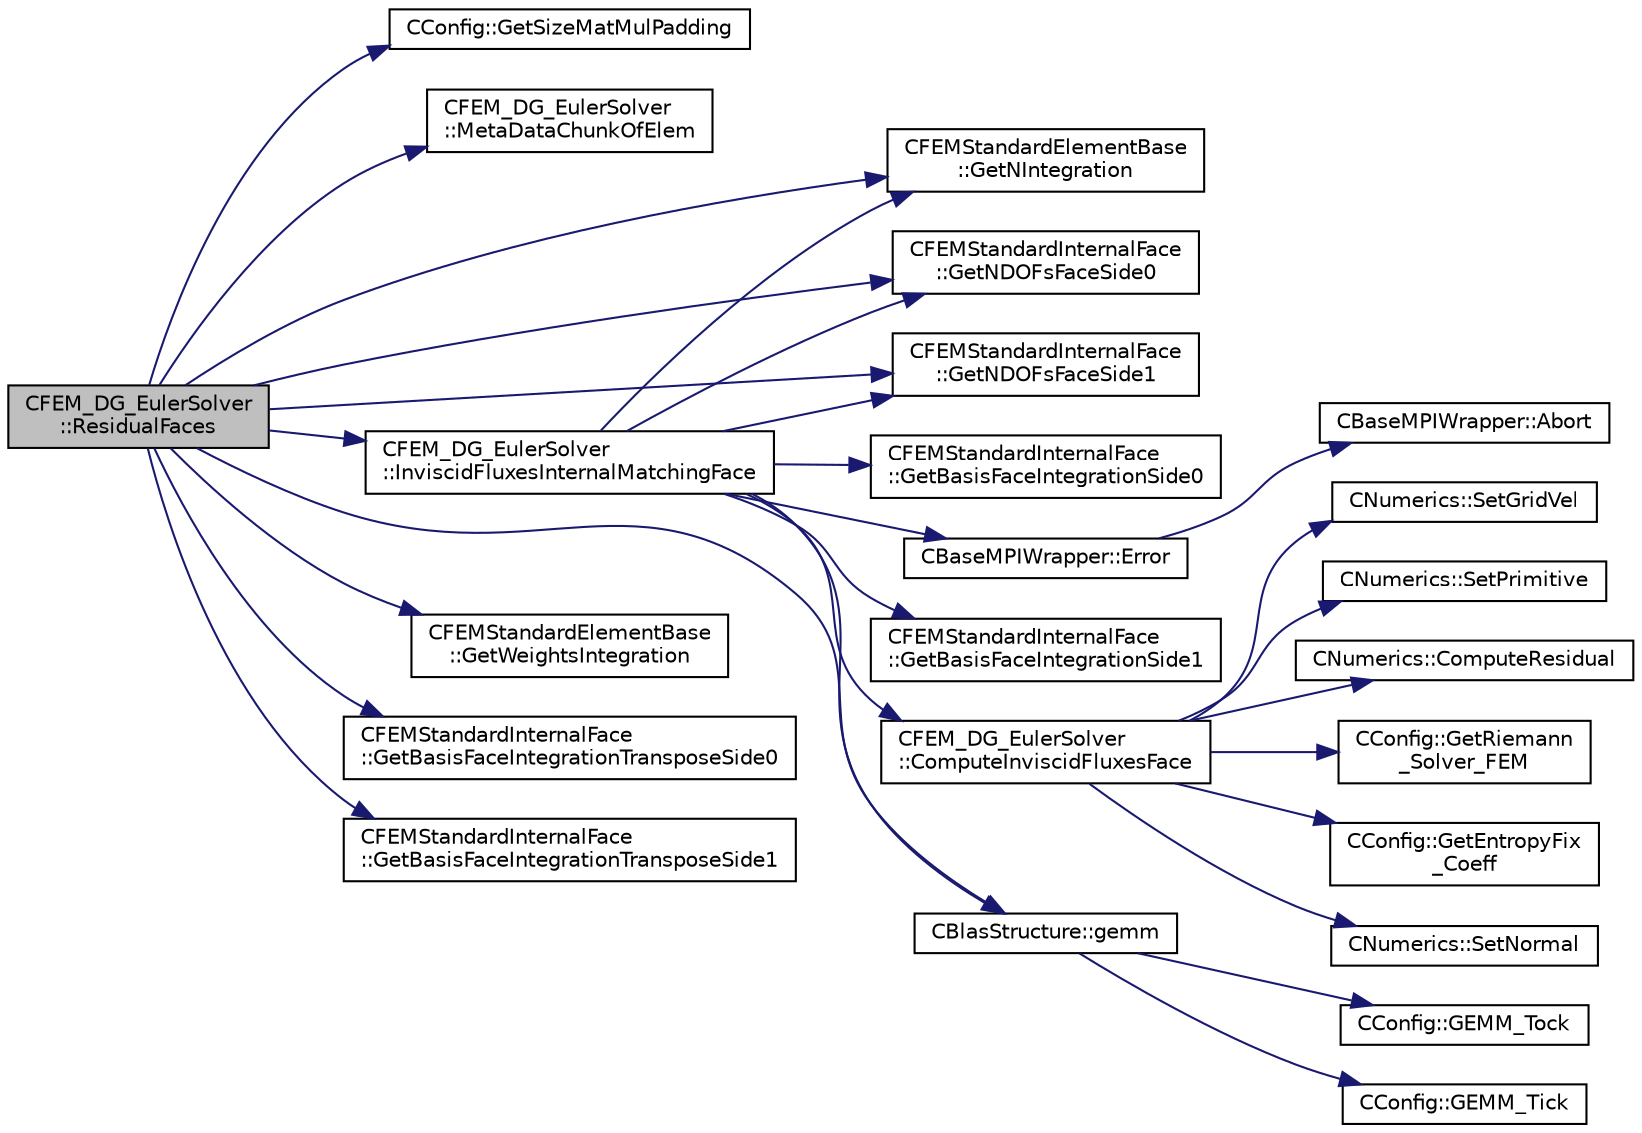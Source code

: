 digraph "CFEM_DG_EulerSolver::ResidualFaces"
{
  edge [fontname="Helvetica",fontsize="10",labelfontname="Helvetica",labelfontsize="10"];
  node [fontname="Helvetica",fontsize="10",shape=record];
  rankdir="LR";
  Node1516 [label="CFEM_DG_EulerSolver\l::ResidualFaces",height=0.2,width=0.4,color="black", fillcolor="grey75", style="filled", fontcolor="black"];
  Node1516 -> Node1517 [color="midnightblue",fontsize="10",style="solid",fontname="Helvetica"];
  Node1517 [label="CConfig::GetSizeMatMulPadding",height=0.2,width=0.4,color="black", fillcolor="white", style="filled",URL="$class_c_config.html#aea5478f0851e4cb4d11c262fb6c6e8c4",tooltip="Function to make available the matrix size in vectorization in order to optimize the gemm performance..."];
  Node1516 -> Node1518 [color="midnightblue",fontsize="10",style="solid",fontname="Helvetica"];
  Node1518 [label="CFEM_DG_EulerSolver\l::MetaDataChunkOfElem",height=0.2,width=0.4,color="black", fillcolor="white", style="filled",URL="$class_c_f_e_m___d_g___euler_solver.html#ad358fa06c0e5b2762ad3258eb2c677e2",tooltip="Template function, which determines some meta data for the chunk of elements/faces that must be treat..."];
  Node1516 -> Node1519 [color="midnightblue",fontsize="10",style="solid",fontname="Helvetica"];
  Node1519 [label="CFEMStandardElementBase\l::GetNIntegration",height=0.2,width=0.4,color="black", fillcolor="white", style="filled",URL="$class_c_f_e_m_standard_element_base.html#aa5ad06a05a1d7b66bccca65521168a3b",tooltip="Function, which makes available the number of integration points for this standard element..."];
  Node1516 -> Node1520 [color="midnightblue",fontsize="10",style="solid",fontname="Helvetica"];
  Node1520 [label="CFEMStandardElementBase\l::GetWeightsIntegration",height=0.2,width=0.4,color="black", fillcolor="white", style="filled",URL="$class_c_f_e_m_standard_element_base.html#abf33578c3a19de596dc704d3d4d00039",tooltip="Function, which makes available the weights in the integration points. "];
  Node1516 -> Node1521 [color="midnightblue",fontsize="10",style="solid",fontname="Helvetica"];
  Node1521 [label="CFEMStandardInternalFace\l::GetNDOFsFaceSide0",height=0.2,width=0.4,color="black", fillcolor="white", style="filled",URL="$class_c_f_e_m_standard_internal_face.html#acd4208ae47226c5917479d6a232b7584",tooltip="Function, which makes available the number of DOFs on side 0 of the face. "];
  Node1516 -> Node1522 [color="midnightblue",fontsize="10",style="solid",fontname="Helvetica"];
  Node1522 [label="CFEMStandardInternalFace\l::GetNDOFsFaceSide1",height=0.2,width=0.4,color="black", fillcolor="white", style="filled",URL="$class_c_f_e_m_standard_internal_face.html#a0e3ff97b8c11ca92ede562565eec7041",tooltip="Function, which makes available the number of DOFs on side 1 of the face. "];
  Node1516 -> Node1523 [color="midnightblue",fontsize="10",style="solid",fontname="Helvetica"];
  Node1523 [label="CFEM_DG_EulerSolver\l::InviscidFluxesInternalMatchingFace",height=0.2,width=0.4,color="black", fillcolor="white", style="filled",URL="$class_c_f_e_m___d_g___euler_solver.html#ab7546cb31b73191bbac2b338c88cfbc4",tooltip="Function, which computes the inviscid fluxes in the face integration points of a chunk of matching in..."];
  Node1523 -> Node1519 [color="midnightblue",fontsize="10",style="solid",fontname="Helvetica"];
  Node1523 -> Node1521 [color="midnightblue",fontsize="10",style="solid",fontname="Helvetica"];
  Node1523 -> Node1524 [color="midnightblue",fontsize="10",style="solid",fontname="Helvetica"];
  Node1524 [label="CFEMStandardInternalFace\l::GetBasisFaceIntegrationSide0",height=0.2,width=0.4,color="black", fillcolor="white", style="filled",URL="$class_c_f_e_m_standard_internal_face.html#a606c7cbb5727b4c2750c6449f4349492",tooltip="Function, which makes available the face basis functions of side 0 in the integration points..."];
  Node1523 -> Node1525 [color="midnightblue",fontsize="10",style="solid",fontname="Helvetica"];
  Node1525 [label="CBaseMPIWrapper::Error",height=0.2,width=0.4,color="black", fillcolor="white", style="filled",URL="$class_c_base_m_p_i_wrapper.html#a04457c47629bda56704e6a8804833eeb"];
  Node1525 -> Node1526 [color="midnightblue",fontsize="10",style="solid",fontname="Helvetica"];
  Node1526 [label="CBaseMPIWrapper::Abort",height=0.2,width=0.4,color="black", fillcolor="white", style="filled",URL="$class_c_base_m_p_i_wrapper.html#a21ef5681e2acb532d345e9bab173ef07"];
  Node1523 -> Node1527 [color="midnightblue",fontsize="10",style="solid",fontname="Helvetica"];
  Node1527 [label="CBlasStructure::gemm",height=0.2,width=0.4,color="black", fillcolor="white", style="filled",URL="$class_c_blas_structure.html#a40a585307895af828a7f51cd0ccbf81d",tooltip="Function, which carries out a dense matrix product. It is a limited version of the BLAS gemm function..."];
  Node1527 -> Node1528 [color="midnightblue",fontsize="10",style="solid",fontname="Helvetica"];
  Node1528 [label="CConfig::GEMM_Tick",height=0.2,width=0.4,color="black", fillcolor="white", style="filled",URL="$class_c_config.html#a2628e094b67a6d5cb410710aa00fa69b",tooltip="Start the timer for profiling subroutines. "];
  Node1527 -> Node1529 [color="midnightblue",fontsize="10",style="solid",fontname="Helvetica"];
  Node1529 [label="CConfig::GEMM_Tock",height=0.2,width=0.4,color="black", fillcolor="white", style="filled",URL="$class_c_config.html#ae8d24548bd977c6a76e06ed9814418bb",tooltip="Stop the timer for the GEMM profiling and store results. "];
  Node1523 -> Node1522 [color="midnightblue",fontsize="10",style="solid",fontname="Helvetica"];
  Node1523 -> Node1530 [color="midnightblue",fontsize="10",style="solid",fontname="Helvetica"];
  Node1530 [label="CFEMStandardInternalFace\l::GetBasisFaceIntegrationSide1",height=0.2,width=0.4,color="black", fillcolor="white", style="filled",URL="$class_c_f_e_m_standard_internal_face.html#a8c3ca9c06c4b57b2a946cb0a32be0e1e",tooltip="Function, which makes available the face basis functions of side 1 in the integration points..."];
  Node1523 -> Node1531 [color="midnightblue",fontsize="10",style="solid",fontname="Helvetica"];
  Node1531 [label="CFEM_DG_EulerSolver\l::ComputeInviscidFluxesFace",height=0.2,width=0.4,color="black", fillcolor="white", style="filled",URL="$class_c_f_e_m___d_g___euler_solver.html#a4851d39829e12202592d85c36ea36489",tooltip="Function, which computes the inviscid fluxes in face points. "];
  Node1531 -> Node1532 [color="midnightblue",fontsize="10",style="solid",fontname="Helvetica"];
  Node1532 [label="CConfig::GetRiemann\l_Solver_FEM",height=0.2,width=0.4,color="black", fillcolor="white", style="filled",URL="$class_c_config.html#ac5d613463ef0d7b01e66c4e33f586afb",tooltip="Get the kind of Riemann solver for the DG method (FEM flow solver). "];
  Node1531 -> Node1533 [color="midnightblue",fontsize="10",style="solid",fontname="Helvetica"];
  Node1533 [label="CConfig::GetEntropyFix\l_Coeff",height=0.2,width=0.4,color="black", fillcolor="white", style="filled",URL="$class_c_config.html#a0f7ace5ebf01fd50bcadab8b50b897c8",tooltip="Get the entropy fix. "];
  Node1531 -> Node1534 [color="midnightblue",fontsize="10",style="solid",fontname="Helvetica"];
  Node1534 [label="CNumerics::SetNormal",height=0.2,width=0.4,color="black", fillcolor="white", style="filled",URL="$class_c_numerics.html#a41903d97957f351cd9ee63ca404985b1",tooltip="Set the value of the normal vector to the face between two points. "];
  Node1531 -> Node1535 [color="midnightblue",fontsize="10",style="solid",fontname="Helvetica"];
  Node1535 [label="CNumerics::SetGridVel",height=0.2,width=0.4,color="black", fillcolor="white", style="filled",URL="$class_c_numerics.html#ae15b9e4ad2008444365109c434e24207",tooltip="Set the velocity of the computational grid. "];
  Node1531 -> Node1536 [color="midnightblue",fontsize="10",style="solid",fontname="Helvetica"];
  Node1536 [label="CNumerics::SetPrimitive",height=0.2,width=0.4,color="black", fillcolor="white", style="filled",URL="$class_c_numerics.html#af72b17d397adf09beed2e99e2daf895c",tooltip="Set the value of the primitive variables. "];
  Node1531 -> Node1537 [color="midnightblue",fontsize="10",style="solid",fontname="Helvetica"];
  Node1537 [label="CNumerics::ComputeResidual",height=0.2,width=0.4,color="black", fillcolor="white", style="filled",URL="$class_c_numerics.html#abe734316e0047f463f059fd77a281958",tooltip="Compute the numerical residual. "];
  Node1516 -> Node1538 [color="midnightblue",fontsize="10",style="solid",fontname="Helvetica"];
  Node1538 [label="CFEMStandardInternalFace\l::GetBasisFaceIntegrationTransposeSide0",height=0.2,width=0.4,color="black", fillcolor="white", style="filled",URL="$class_c_f_e_m_standard_internal_face.html#a5dec1874e302623d6c8fb57e7e34e960",tooltip="Function, which makes available transpose matrix of the face basis functions of side 0 in the integra..."];
  Node1516 -> Node1527 [color="midnightblue",fontsize="10",style="solid",fontname="Helvetica"];
  Node1516 -> Node1539 [color="midnightblue",fontsize="10",style="solid",fontname="Helvetica"];
  Node1539 [label="CFEMStandardInternalFace\l::GetBasisFaceIntegrationTransposeSide1",height=0.2,width=0.4,color="black", fillcolor="white", style="filled",URL="$class_c_f_e_m_standard_internal_face.html#a90446ea5444c214ece32dc39dc40a2ae",tooltip="Function, which makes available transpose matrix of the face basis functions of side 1 in the integra..."];
}
